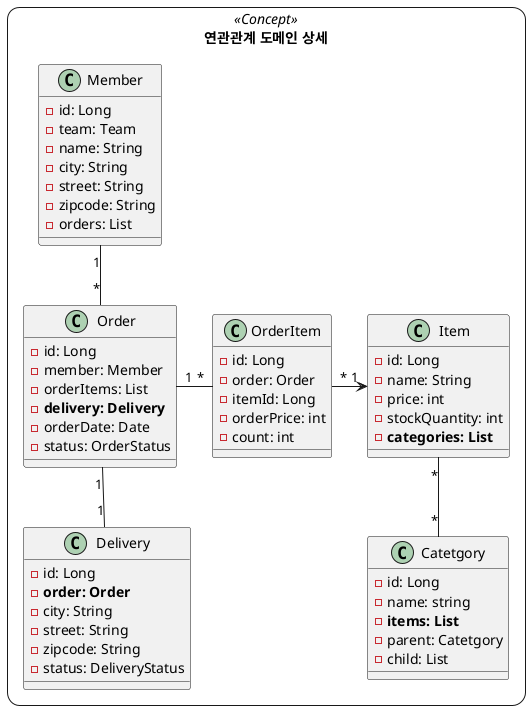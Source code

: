 @startuml

skinparam rectangle {
    roundCorner<<Concept>> 25
}

rectangle " 연관관계 도메인 상세 " <<Concept>> {

    class Member {
        - id: Long
        - team: Team
        - name: String
        - city: String
        - street: String
        - zipcode: String
        - orders: List
    }

    class Delivery {
        - id: Long
        - **order: Order**
        - city: String
        - street: String
        - zipcode: String
        - status: DeliveryStatus
    }

    class Order {
        - id: Long
        - member: Member
        - orderItems: List
        - **delivery: Delivery**
        - orderDate: Date
        - status: OrderStatus
    }

    class OrderItem {
        - id: Long
        - order: Order
        - itemId: Long
        - orderPrice: int
        - count: int
    }

    class Item {
        - id: Long
        - name: String
        - price: int
        - stockQuantity: int
        - **categories: List**
    }

    class Catetgory {
        - id: Long
        - name: string
        - **items: List**
        - parent: Catetgory
        - child: List
    }
}
Member "1" -- "*" Order
Order "1" -- "1" Delivery
Order "1" - "*" OrderItem
OrderItem "*" -> "1" Item
Item "*" -- "*" Catetgory

@enduml
